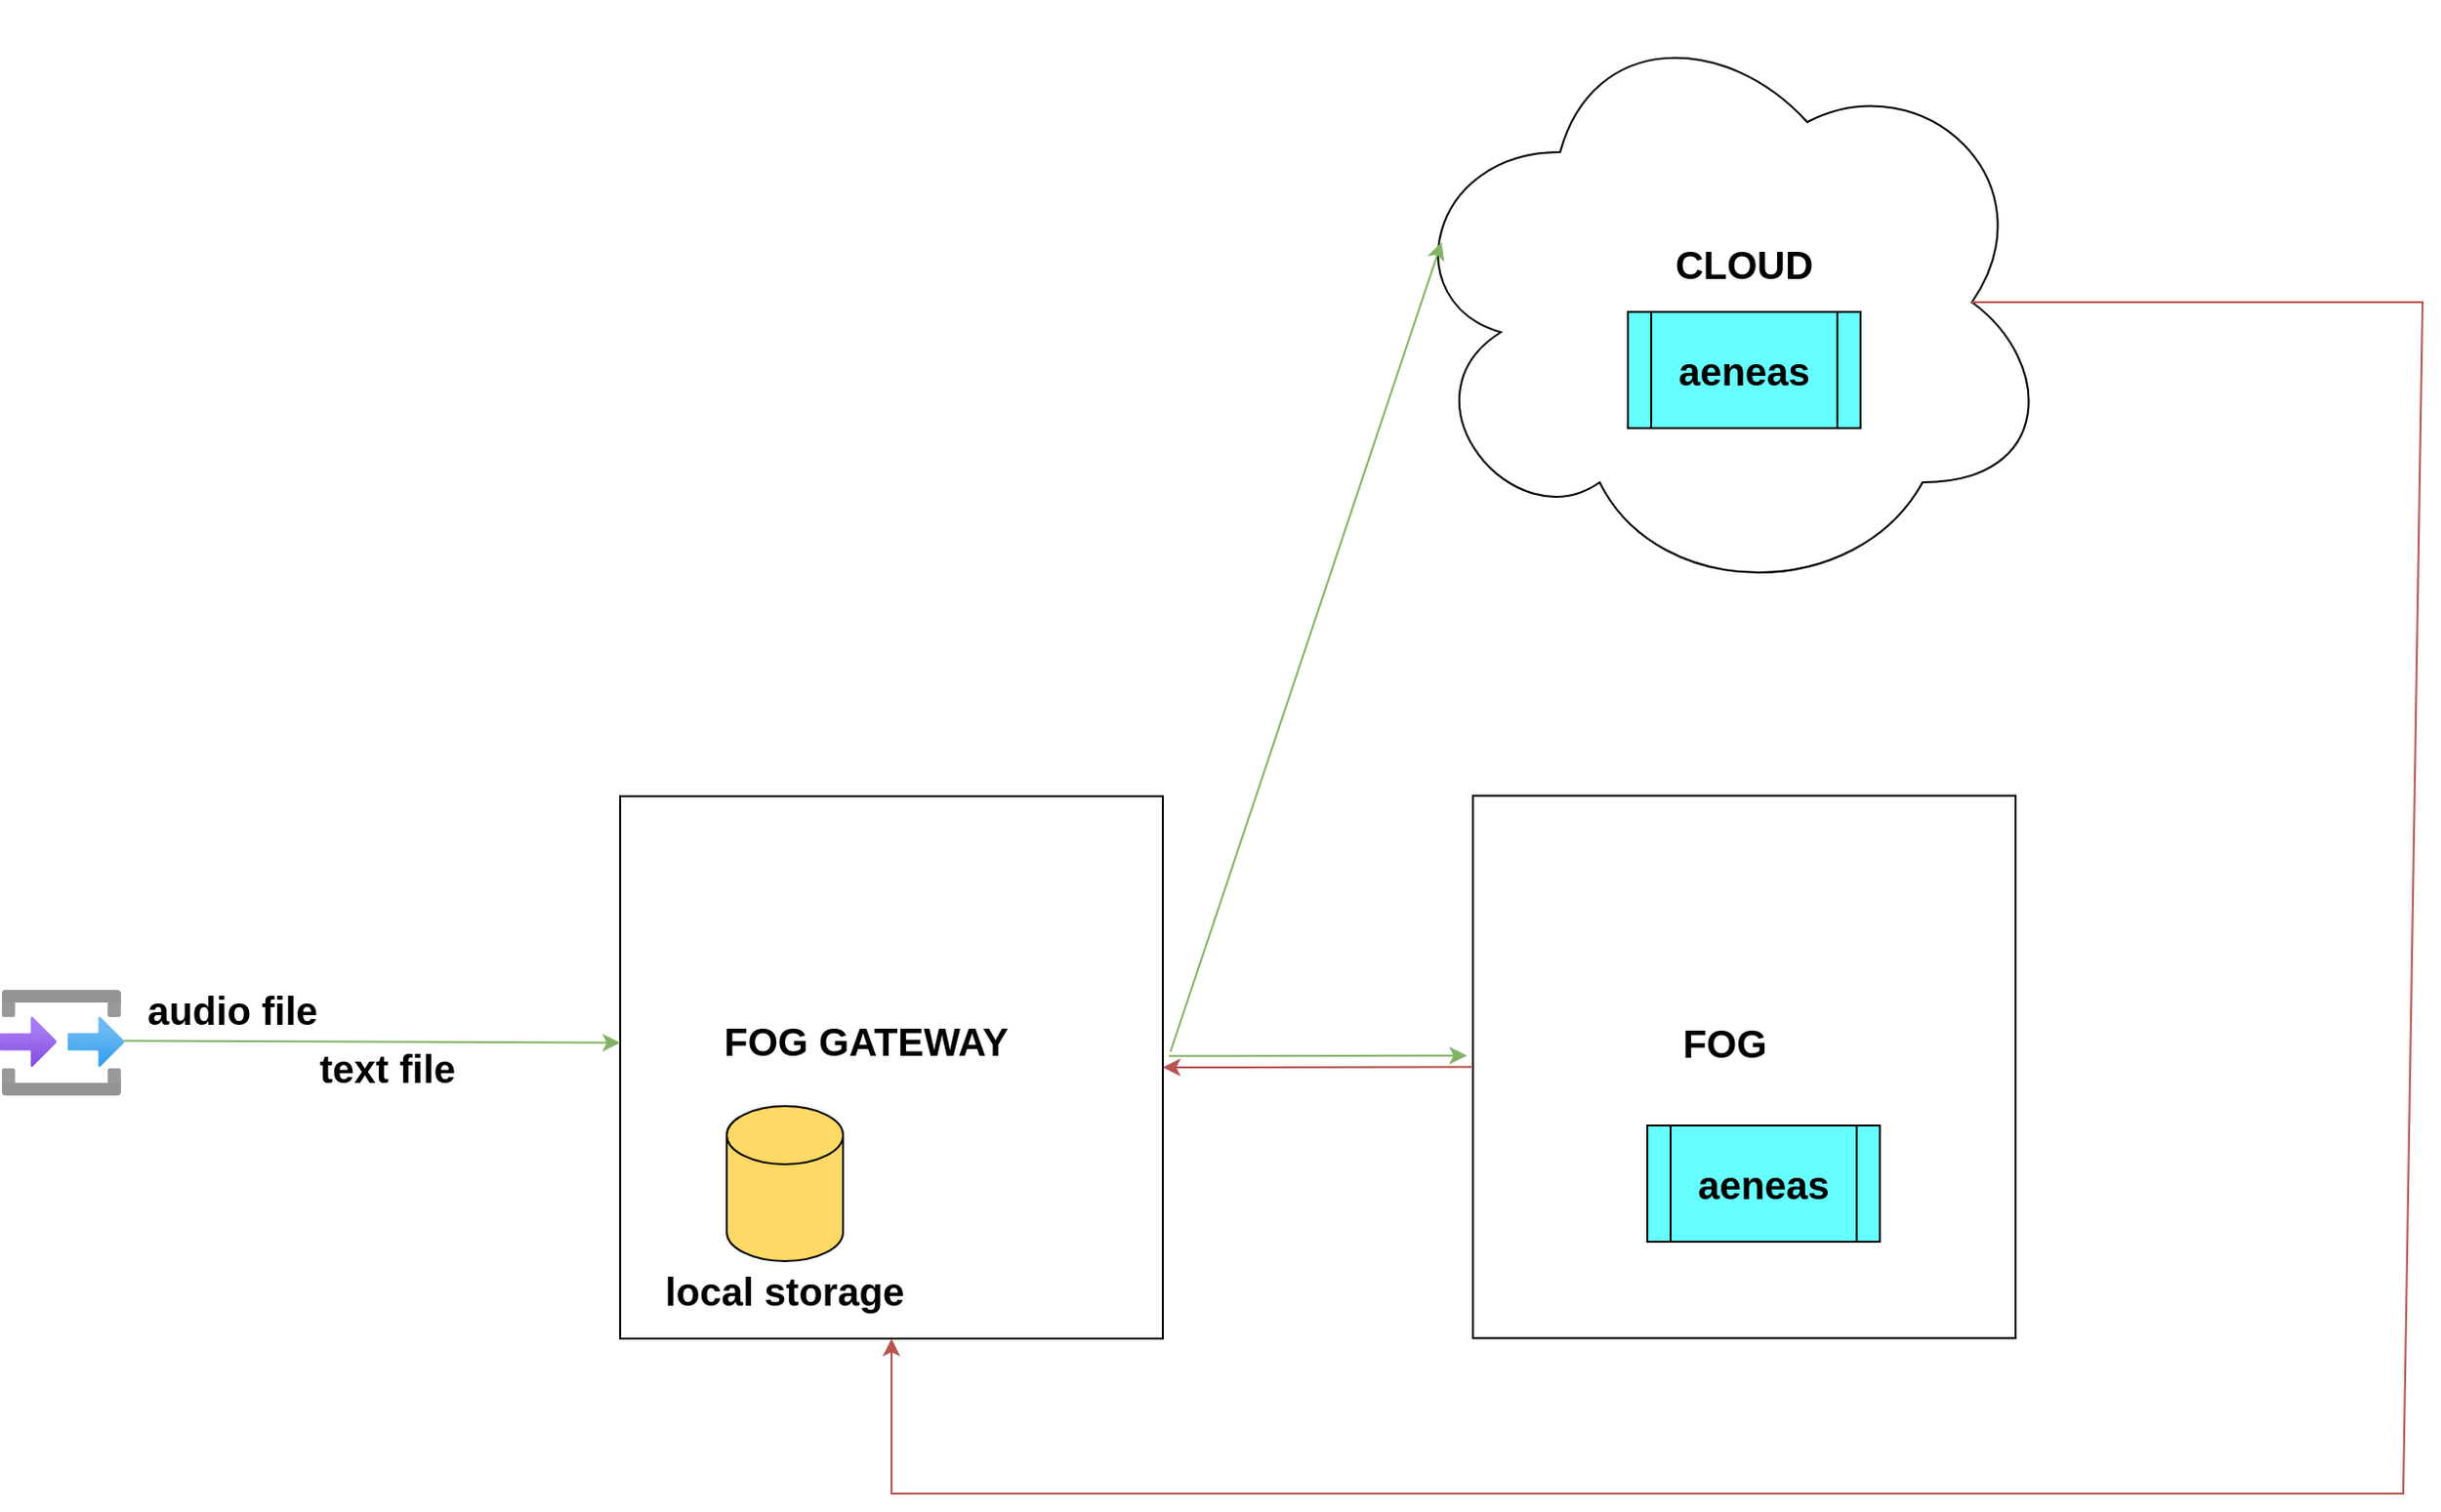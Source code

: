 <mxfile version="18.0.1" type="device"><diagram id="R-ELyD323xImVOS0cF0J" name="Page-1"><mxGraphModel dx="2448" dy="2044" grid="1" gridSize="10" guides="1" tooltips="1" connect="1" arrows="1" fold="1" page="1" pageScale="1" pageWidth="850" pageHeight="1100" math="0" shadow="0"><root><mxCell id="0"/><mxCell id="1" parent="0"/><mxCell id="ijFwz1u-ZRHz3HLEkKlP-1" value="" style="ellipse;shape=cloud;whiteSpace=wrap;html=1;" vertex="1" parent="1"><mxGeometry x="680" y="-90" width="340" height="310" as="geometry"/></mxCell><mxCell id="ijFwz1u-ZRHz3HLEkKlP-3" value="" style="whiteSpace=wrap;html=1;aspect=fixed;" vertex="1" parent="1"><mxGeometry x="280" y="320" width="280" height="280" as="geometry"/></mxCell><mxCell id="ijFwz1u-ZRHz3HLEkKlP-4" value="" style="aspect=fixed;html=1;points=[];align=center;image;fontSize=12;image=img/lib/azure2/general/Input_Output.svg;" vertex="1" parent="1"><mxGeometry x="-40" y="419.75" width="64" height="55.0" as="geometry"/></mxCell><mxCell id="ijFwz1u-ZRHz3HLEkKlP-8" value="audio file" style="text;html=1;strokeColor=none;fillColor=none;align=center;verticalAlign=middle;whiteSpace=wrap;rounded=0;fontSize=20;fontStyle=1" vertex="1" parent="1"><mxGeometry x="30" y="414.75" width="100" height="30" as="geometry"/></mxCell><mxCell id="ijFwz1u-ZRHz3HLEkKlP-9" value="text file" style="text;html=1;strokeColor=none;fillColor=none;align=center;verticalAlign=middle;whiteSpace=wrap;rounded=0;fontSize=20;fontStyle=1" vertex="1" parent="1"><mxGeometry x="120" y="444.75" width="80" height="30" as="geometry"/></mxCell><mxCell id="ijFwz1u-ZRHz3HLEkKlP-10" value="FOG GATEWAY" style="text;html=1;strokeColor=none;fillColor=none;align=center;verticalAlign=middle;whiteSpace=wrap;rounded=0;fontSize=20;fontStyle=1" vertex="1" parent="1"><mxGeometry x="327" y="431" width="160" height="30" as="geometry"/></mxCell><mxCell id="ijFwz1u-ZRHz3HLEkKlP-11" value="" style="shape=image;verticalLabelPosition=bottom;labelBackgroundColor=default;verticalAlign=top;aspect=fixed;imageAspect=0;image=https://cdn-icons-png.flaticon.com/512/5969/5969184.png;" vertex="1" parent="1"><mxGeometry x="487" y="427.5" width="37" height="37" as="geometry"/></mxCell><mxCell id="ijFwz1u-ZRHz3HLEkKlP-12" value="" style="whiteSpace=wrap;html=1;aspect=fixed;" vertex="1" parent="1"><mxGeometry x="720" y="319.75" width="280" height="280" as="geometry"/></mxCell><mxCell id="ijFwz1u-ZRHz3HLEkKlP-13" value="FOG" style="text;html=1;strokeColor=none;fillColor=none;align=center;verticalAlign=middle;whiteSpace=wrap;rounded=0;fontSize=20;fontStyle=1" vertex="1" parent="1"><mxGeometry x="770" y="432.25" width="160" height="30" as="geometry"/></mxCell><mxCell id="ijFwz1u-ZRHz3HLEkKlP-14" value="" style="shape=image;verticalLabelPosition=bottom;labelBackgroundColor=default;verticalAlign=top;aspect=fixed;imageAspect=0;image=https://cdn-icons-png.flaticon.com/512/5969/5969184.png;" vertex="1" parent="1"><mxGeometry x="883" y="428.75" width="37" height="37" as="geometry"/></mxCell><mxCell id="ijFwz1u-ZRHz3HLEkKlP-16" value="" style="endArrow=classic;html=1;rounded=0;fontSize=20;exitX=1;exitY=0.482;exitDx=0;exitDy=0;exitPerimeter=0;entryX=0;entryY=0.5;entryDx=0;entryDy=0;fontColor=#33FF33;fillColor=#d5e8d4;strokeColor=#82b366;" edge="1" parent="1" source="ijFwz1u-ZRHz3HLEkKlP-4"><mxGeometry width="50" height="50" relative="1" as="geometry"><mxPoint x="45" y="387.25" as="sourcePoint"/><mxPoint x="280" y="447.25" as="targetPoint"/></mxGeometry></mxCell><mxCell id="ijFwz1u-ZRHz3HLEkKlP-17" value="" style="endArrow=classic;html=1;rounded=0;fontSize=20;exitX=1.014;exitY=0.471;exitDx=0;exitDy=0;exitPerimeter=0;entryX=0.07;entryY=0.4;entryDx=0;entryDy=0;entryPerimeter=0;fillColor=#d5e8d4;strokeColor=#82b366;" edge="1" parent="1" source="ijFwz1u-ZRHz3HLEkKlP-3" target="ijFwz1u-ZRHz3HLEkKlP-1"><mxGeometry width="50" height="50" relative="1" as="geometry"><mxPoint x="610" y="400" as="sourcePoint"/><mxPoint x="700" y="360" as="targetPoint"/></mxGeometry></mxCell><mxCell id="ijFwz1u-ZRHz3HLEkKlP-18" value="" style="endArrow=classic;html=1;rounded=0;fontSize=20;exitX=1.011;exitY=0.479;exitDx=0;exitDy=0;exitPerimeter=0;entryX=-0.011;entryY=0.479;entryDx=0;entryDy=0;entryPerimeter=0;fillColor=#d5e8d4;strokeColor=#82b366;" edge="1" parent="1" source="ijFwz1u-ZRHz3HLEkKlP-3" target="ijFwz1u-ZRHz3HLEkKlP-12"><mxGeometry width="50" height="50" relative="1" as="geometry"><mxPoint x="590" y="474.75" as="sourcePoint"/><mxPoint x="876" y="475.74" as="targetPoint"/></mxGeometry></mxCell><mxCell id="ijFwz1u-ZRHz3HLEkKlP-22" value="CLOUD" style="text;html=1;strokeColor=none;fillColor=none;align=center;verticalAlign=middle;whiteSpace=wrap;rounded=0;fontSize=20;fontStyle=1" vertex="1" parent="1"><mxGeometry x="780" y="30" width="160" height="30" as="geometry"/></mxCell><mxCell id="ijFwz1u-ZRHz3HLEkKlP-24" value="" style="shape=cylinder3;whiteSpace=wrap;html=1;boundedLbl=1;backgroundOutline=1;size=15;fontSize=20;fillColor=#FFD966;" vertex="1" parent="1"><mxGeometry x="335" y="480" width="60" height="80" as="geometry"/></mxCell><mxCell id="ijFwz1u-ZRHz3HLEkKlP-25" value="" style="endArrow=classic;html=1;rounded=0;fontSize=20;fillColor=#f8cecc;strokeColor=#b85450;exitX=0.875;exitY=0.5;exitDx=0;exitDy=0;exitPerimeter=0;entryX=0.5;entryY=1;entryDx=0;entryDy=0;" edge="1" parent="1" source="ijFwz1u-ZRHz3HLEkKlP-1" target="ijFwz1u-ZRHz3HLEkKlP-3"><mxGeometry width="50" height="50" relative="1" as="geometry"><mxPoint x="1000" y="50" as="sourcePoint"/><mxPoint x="1050" as="targetPoint"/><Array as="points"><mxPoint x="1210" y="65"/><mxPoint x="1200" y="680"/><mxPoint x="420" y="680"/></Array></mxGeometry></mxCell><mxCell id="ijFwz1u-ZRHz3HLEkKlP-26" value="" style="endArrow=classic;html=1;rounded=0;fontSize=20;fontColor=#33FF33;entryX=1;entryY=0.5;entryDx=0;entryDy=0;exitX=0;exitY=0.5;exitDx=0;exitDy=0;fillColor=#f8cecc;strokeColor=#b85450;" edge="1" parent="1" source="ijFwz1u-ZRHz3HLEkKlP-12" target="ijFwz1u-ZRHz3HLEkKlP-3"><mxGeometry width="50" height="50" relative="1" as="geometry"><mxPoint x="580" y="580" as="sourcePoint"/><mxPoint x="630" y="530" as="targetPoint"/></mxGeometry></mxCell><mxCell id="ijFwz1u-ZRHz3HLEkKlP-32" value="&lt;font color=&quot;#000000&quot;&gt;&lt;b&gt;aeneas&lt;/b&gt;&lt;/font&gt;" style="shape=process;whiteSpace=wrap;html=1;backgroundOutline=1;fontSize=20;fontColor=#33FF33;fillColor=#66FFFF;" vertex="1" parent="1"><mxGeometry x="800" y="70" width="120" height="60" as="geometry"/></mxCell><mxCell id="ijFwz1u-ZRHz3HLEkKlP-33" value="&lt;font color=&quot;#000000&quot;&gt;&lt;b&gt;aeneas&lt;/b&gt;&lt;/font&gt;" style="shape=process;whiteSpace=wrap;html=1;backgroundOutline=1;fontSize=20;fontColor=#33FF33;fillColor=#66FFFF;" vertex="1" parent="1"><mxGeometry x="810" y="490" width="120" height="60" as="geometry"/></mxCell><mxCell id="ijFwz1u-ZRHz3HLEkKlP-34" value="local storage" style="text;html=1;strokeColor=none;fillColor=none;align=center;verticalAlign=middle;whiteSpace=wrap;rounded=0;fontSize=20;fontStyle=1" vertex="1" parent="1"><mxGeometry x="300" y="560" width="130" height="30" as="geometry"/></mxCell></root></mxGraphModel></diagram></mxfile>